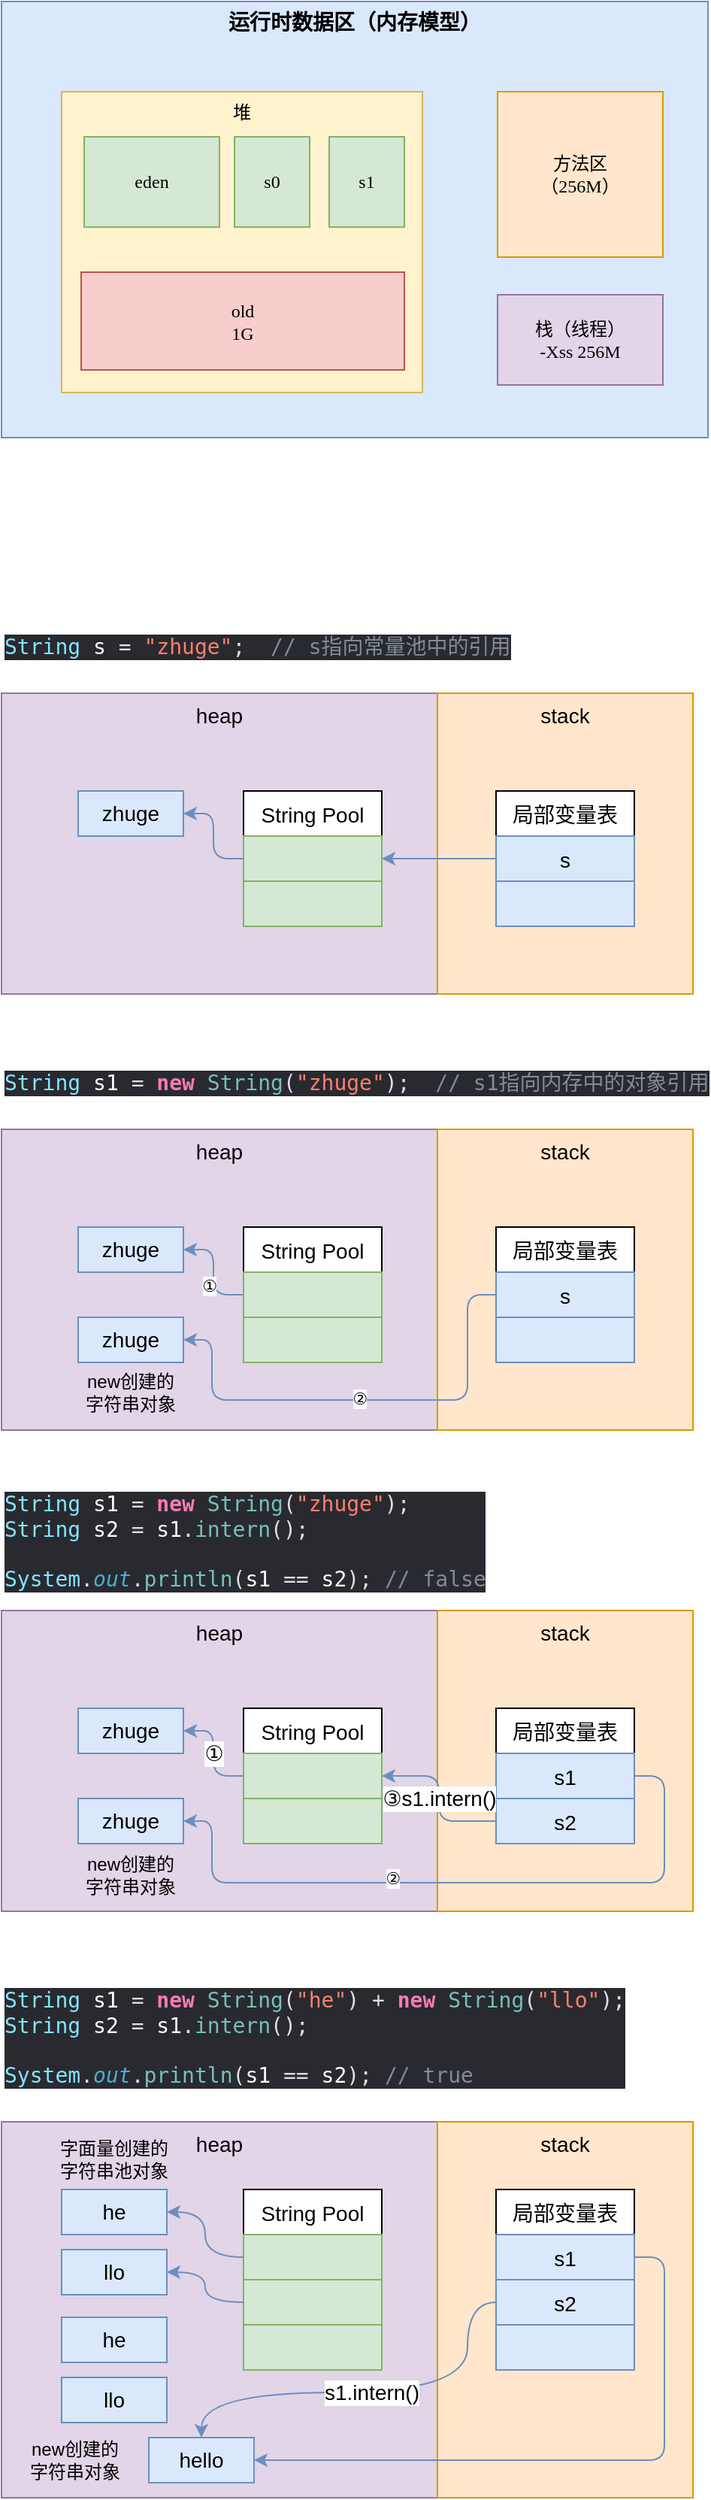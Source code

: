 <mxfile compressed="false" version="16.4.5" type="github">
  <diagram name="Page-1" id="c7558073-3199-34d8-9f00-42111426c3f3">
    <mxGraphModel dx="942" dy="642" grid="1" gridSize="10" guides="1" tooltips="1" connect="1" arrows="1" fold="1" page="1" pageScale="1" pageWidth="826" pageHeight="1169" background="none" math="0" shadow="0">
      <root>
        <mxCell id="0" />
        <mxCell id="1" parent="0" />
        <mxCell id="X_wdacDd8i7WgnL82fPF-96" value="&lt;font style=&quot;font-size: 14px&quot;&gt;运行时数据区（内存模型）&lt;/font&gt;" style="rounded=0;whiteSpace=wrap;html=1;fillColor=#dae8fc;strokeColor=#6c8ebf;align=center;verticalAlign=top;fontStyle=1;fontFamily=Lucida Console;" parent="1" vertex="1">
          <mxGeometry x="80" y="100" width="470" height="290" as="geometry" />
        </mxCell>
        <mxCell id="X_wdacDd8i7WgnL82fPF-97" value="堆" style="rounded=0;whiteSpace=wrap;html=1;verticalAlign=top;fillColor=#fff2cc;strokeColor=#d6b656;fontFamily=Lucida Console;" parent="1" vertex="1">
          <mxGeometry x="120" y="160" width="240" height="200" as="geometry" />
        </mxCell>
        <mxCell id="X_wdacDd8i7WgnL82fPF-98" value="方法区&lt;br&gt;（256M）" style="whiteSpace=wrap;html=1;aspect=fixed;verticalAlign=middle;fillColor=#ffe6cc;strokeColor=#d79b00;fontFamily=Lucida Console;" parent="1" vertex="1">
          <mxGeometry x="410" y="160" width="110" height="110" as="geometry" />
        </mxCell>
        <mxCell id="X_wdacDd8i7WgnL82fPF-99" value="栈（线程）&lt;br&gt;-Xss 256M" style="rounded=0;whiteSpace=wrap;html=1;verticalAlign=middle;fillColor=#e1d5e7;strokeColor=#9673a6;fontFamily=Lucida Console;" parent="1" vertex="1">
          <mxGeometry x="410" y="295" width="110" height="60" as="geometry" />
        </mxCell>
        <mxCell id="X_wdacDd8i7WgnL82fPF-100" value="eden&lt;br&gt;" style="rounded=0;whiteSpace=wrap;html=1;fillColor=#d5e8d4;strokeColor=#82b366;fontFamily=Lucida Console;" parent="1" vertex="1">
          <mxGeometry x="135" y="190" width="90" height="60" as="geometry" />
        </mxCell>
        <mxCell id="X_wdacDd8i7WgnL82fPF-103" value="s0" style="rounded=0;whiteSpace=wrap;html=1;fillColor=#d5e8d4;strokeColor=#82b366;fontFamily=Lucida Console;" parent="1" vertex="1">
          <mxGeometry x="235" y="190" width="50" height="60" as="geometry" />
        </mxCell>
        <mxCell id="X_wdacDd8i7WgnL82fPF-104" value="s1" style="rounded=0;whiteSpace=wrap;html=1;fillColor=#d5e8d4;strokeColor=#82b366;fontFamily=Lucida Console;" parent="1" vertex="1">
          <mxGeometry x="298" y="190" width="50" height="60" as="geometry" />
        </mxCell>
        <mxCell id="X_wdacDd8i7WgnL82fPF-105" value="old&lt;br&gt;1G" style="whiteSpace=wrap;html=1;fillColor=#f8cecc;strokeColor=#b85450;fontFamily=Lucida Console;" parent="1" vertex="1">
          <mxGeometry x="133" y="280" width="215" height="65" as="geometry" />
        </mxCell>
        <mxCell id="q494u1hC03V7Rukzs_w7-1" value="heap" style="rounded=0;whiteSpace=wrap;html=1;align=center;verticalAlign=top;fontSize=14;fillColor=#e1d5e7;strokeColor=#9673a6;" parent="1" vertex="1">
          <mxGeometry x="80" y="1170" width="290" height="200" as="geometry" />
        </mxCell>
        <mxCell id="q494u1hC03V7Rukzs_w7-2" value="stack" style="rounded=0;whiteSpace=wrap;html=1;verticalAlign=top;fontSize=14;fillColor=#ffe6cc;strokeColor=#d79b00;" parent="1" vertex="1">
          <mxGeometry x="370" y="1170" width="170" height="200" as="geometry" />
        </mxCell>
        <mxCell id="q494u1hC03V7Rukzs_w7-3" value="局部变量表" style="swimlane;fontStyle=0;childLayout=stackLayout;horizontal=1;startSize=30;horizontalStack=0;resizeParent=1;resizeParentMax=0;resizeLast=0;collapsible=1;marginBottom=0;fontSize=14;" parent="1" vertex="1">
          <mxGeometry x="409" y="1235" width="92" height="90" as="geometry" />
        </mxCell>
        <mxCell id="q494u1hC03V7Rukzs_w7-4" value="s1" style="text;strokeColor=#6c8ebf;fillColor=#dae8fc;align=center;verticalAlign=middle;spacingLeft=4;spacingRight=4;overflow=hidden;points=[[0,0.5],[1,0.5]];portConstraint=eastwest;rotatable=0;fontSize=14;" parent="q494u1hC03V7Rukzs_w7-3" vertex="1">
          <mxGeometry y="30" width="92" height="30" as="geometry" />
        </mxCell>
        <mxCell id="q494u1hC03V7Rukzs_w7-5" value="s2" style="text;strokeColor=#6c8ebf;fillColor=#dae8fc;align=center;verticalAlign=middle;spacingLeft=4;spacingRight=4;overflow=hidden;points=[[0,0.5],[1,0.5]];portConstraint=eastwest;rotatable=0;fontSize=14;" parent="q494u1hC03V7Rukzs_w7-3" vertex="1">
          <mxGeometry y="60" width="92" height="30" as="geometry" />
        </mxCell>
        <mxCell id="q494u1hC03V7Rukzs_w7-39" value="①" style="edgeStyle=orthogonalEdgeStyle;rounded=1;orthogonalLoop=1;jettySize=auto;html=1;exitX=0;exitY=0.5;exitDx=0;exitDy=0;fontSize=14;fillColor=#dae8fc;strokeColor=#6c8ebf;" parent="1" source="q494u1hC03V7Rukzs_w7-7" target="q494u1hC03V7Rukzs_w7-11" edge="1">
          <mxGeometry relative="1" as="geometry" />
        </mxCell>
        <mxCell id="q494u1hC03V7Rukzs_w7-7" value="String Pool" style="swimlane;fontStyle=0;childLayout=stackLayout;horizontal=1;startSize=30;horizontalStack=0;resizeParent=1;resizeParentMax=0;resizeLast=0;collapsible=1;marginBottom=0;fontSize=14;" parent="1" vertex="1">
          <mxGeometry x="241" y="1235" width="92" height="90" as="geometry" />
        </mxCell>
        <mxCell id="q494u1hC03V7Rukzs_w7-8" value="" style="text;strokeColor=#82b366;fillColor=#d5e8d4;align=center;verticalAlign=middle;spacingLeft=4;spacingRight=4;overflow=hidden;points=[[0,0.5],[1,0.5]];portConstraint=eastwest;rotatable=0;fontSize=14;" parent="q494u1hC03V7Rukzs_w7-7" vertex="1">
          <mxGeometry y="30" width="92" height="30" as="geometry" />
        </mxCell>
        <mxCell id="q494u1hC03V7Rukzs_w7-9" value=" " style="text;strokeColor=#82b366;fillColor=#d5e8d4;align=center;verticalAlign=middle;spacingLeft=4;spacingRight=4;overflow=hidden;points=[[0,0.5],[1,0.5]];portConstraint=eastwest;rotatable=0;fontSize=14;" parent="q494u1hC03V7Rukzs_w7-7" vertex="1">
          <mxGeometry y="60" width="92" height="30" as="geometry" />
        </mxCell>
        <mxCell id="q494u1hC03V7Rukzs_w7-11" value="zhuge" style="rounded=0;whiteSpace=wrap;html=1;fontSize=14;fillColor=#dae8fc;strokeColor=#6c8ebf;" parent="1" vertex="1">
          <mxGeometry x="131" y="1235" width="70" height="30" as="geometry" />
        </mxCell>
        <mxCell id="q494u1hC03V7Rukzs_w7-12" style="edgeStyle=orthogonalEdgeStyle;rounded=1;orthogonalLoop=1;jettySize=auto;html=1;exitX=1;exitY=0.5;exitDx=0;exitDy=0;entryX=1;entryY=0.5;entryDx=0;entryDy=0;fontSize=14;fillColor=#dae8fc;strokeColor=#6c8ebf;" parent="1" source="q494u1hC03V7Rukzs_w7-4" target="MIoPtLZZgSSOrN5l6zsZ-31" edge="1">
          <mxGeometry relative="1" as="geometry">
            <Array as="points">
              <mxPoint x="521" y="1280" />
              <mxPoint x="521" y="1351" />
              <mxPoint x="220" y="1351" />
              <mxPoint x="220" y="1310" />
            </Array>
          </mxGeometry>
        </mxCell>
        <mxCell id="MIoPtLZZgSSOrN5l6zsZ-34" value="②" style="edgeLabel;html=1;align=center;verticalAlign=middle;resizable=0;points=[];" vertex="1" connectable="0" parent="q494u1hC03V7Rukzs_w7-12">
          <mxGeometry x="0.206" y="-3" relative="1" as="geometry">
            <mxPoint as="offset" />
          </mxGeometry>
        </mxCell>
        <mxCell id="q494u1hC03V7Rukzs_w7-13" value="③s1.intern()" style="edgeStyle=orthogonalEdgeStyle;orthogonalLoop=1;jettySize=auto;html=1;exitX=0;exitY=0.5;exitDx=0;exitDy=0;fontSize=14;fillColor=#dae8fc;strokeColor=#6c8ebf;entryX=1;entryY=0.5;entryDx=0;entryDy=0;rounded=1;" parent="1" source="q494u1hC03V7Rukzs_w7-5" target="q494u1hC03V7Rukzs_w7-7" edge="1">
          <mxGeometry relative="1" as="geometry">
            <mxPoint x="486" y="1290" as="sourcePoint" />
            <mxPoint x="185" y="1405" as="targetPoint" />
          </mxGeometry>
        </mxCell>
        <mxCell id="q494u1hC03V7Rukzs_w7-16" value="heap" style="rounded=0;whiteSpace=wrap;html=1;align=center;verticalAlign=top;fontSize=14;fillColor=#e1d5e7;strokeColor=#9673a6;" parent="1" vertex="1">
          <mxGeometry x="80" y="1510" width="290" height="250" as="geometry" />
        </mxCell>
        <mxCell id="q494u1hC03V7Rukzs_w7-17" value="stack" style="rounded=0;whiteSpace=wrap;html=1;verticalAlign=top;fontSize=14;fillColor=#ffe6cc;strokeColor=#d79b00;" parent="1" vertex="1">
          <mxGeometry x="370" y="1510" width="170" height="250" as="geometry" />
        </mxCell>
        <mxCell id="q494u1hC03V7Rukzs_w7-18" value="局部变量表" style="swimlane;fontStyle=0;childLayout=stackLayout;horizontal=1;startSize=30;horizontalStack=0;resizeParent=1;resizeParentMax=0;resizeLast=0;collapsible=1;marginBottom=0;fontSize=14;" parent="1" vertex="1">
          <mxGeometry x="409" y="1555" width="92" height="120" as="geometry" />
        </mxCell>
        <mxCell id="q494u1hC03V7Rukzs_w7-19" value="s1" style="text;strokeColor=#6c8ebf;fillColor=#dae8fc;align=center;verticalAlign=middle;spacingLeft=4;spacingRight=4;overflow=hidden;points=[[0,0.5],[1,0.5]];portConstraint=eastwest;rotatable=0;fontSize=14;" parent="q494u1hC03V7Rukzs_w7-18" vertex="1">
          <mxGeometry y="30" width="92" height="30" as="geometry" />
        </mxCell>
        <mxCell id="q494u1hC03V7Rukzs_w7-20" value="s2" style="text;strokeColor=#6c8ebf;fillColor=#dae8fc;align=center;verticalAlign=middle;spacingLeft=4;spacingRight=4;overflow=hidden;points=[[0,0.5],[1,0.5]];portConstraint=eastwest;rotatable=0;fontSize=14;" parent="q494u1hC03V7Rukzs_w7-18" vertex="1">
          <mxGeometry y="60" width="92" height="30" as="geometry" />
        </mxCell>
        <mxCell id="q494u1hC03V7Rukzs_w7-33" style="text;strokeColor=#6c8ebf;fillColor=#dae8fc;align=center;verticalAlign=middle;spacingLeft=4;spacingRight=4;overflow=hidden;points=[[0,0.5],[1,0.5]];portConstraint=eastwest;rotatable=0;fontSize=14;" parent="q494u1hC03V7Rukzs_w7-18" vertex="1">
          <mxGeometry y="90" width="92" height="30" as="geometry" />
        </mxCell>
        <mxCell id="q494u1hC03V7Rukzs_w7-21" value="String Pool" style="swimlane;fontStyle=0;childLayout=stackLayout;horizontal=1;startSize=30;horizontalStack=0;resizeParent=1;resizeParentMax=0;resizeLast=0;collapsible=1;marginBottom=0;fontSize=14;" parent="1" vertex="1">
          <mxGeometry x="241" y="1555" width="92" height="120" as="geometry" />
        </mxCell>
        <mxCell id="q494u1hC03V7Rukzs_w7-22" value="" style="text;strokeColor=#82b366;fillColor=#d5e8d4;align=center;verticalAlign=middle;spacingLeft=4;spacingRight=4;overflow=hidden;points=[[0,0.5],[1,0.5]];portConstraint=eastwest;rotatable=0;fontSize=14;" parent="q494u1hC03V7Rukzs_w7-21" vertex="1">
          <mxGeometry y="30" width="92" height="30" as="geometry" />
        </mxCell>
        <mxCell id="q494u1hC03V7Rukzs_w7-23" value="" style="text;strokeColor=#82b366;fillColor=#d5e8d4;align=center;verticalAlign=middle;spacingLeft=4;spacingRight=4;overflow=hidden;points=[[0,0.5],[1,0.5]];portConstraint=eastwest;rotatable=0;fontSize=14;" parent="q494u1hC03V7Rukzs_w7-21" vertex="1">
          <mxGeometry y="60" width="92" height="30" as="geometry" />
        </mxCell>
        <mxCell id="q494u1hC03V7Rukzs_w7-29" style="text;strokeColor=#82b366;fillColor=#d5e8d4;align=center;verticalAlign=middle;spacingLeft=4;spacingRight=4;overflow=hidden;points=[[0,0.5],[1,0.5]];portConstraint=eastwest;rotatable=0;fontSize=14;" parent="q494u1hC03V7Rukzs_w7-21" vertex="1">
          <mxGeometry y="90" width="92" height="30" as="geometry" />
        </mxCell>
        <mxCell id="q494u1hC03V7Rukzs_w7-24" value="he" style="rounded=0;whiteSpace=wrap;html=1;fontSize=14;fillColor=#dae8fc;strokeColor=#6c8ebf;" parent="1" vertex="1">
          <mxGeometry x="120" y="1555" width="70" height="30" as="geometry" />
        </mxCell>
        <mxCell id="q494u1hC03V7Rukzs_w7-30" value="llo" style="rounded=0;whiteSpace=wrap;html=1;fontSize=14;fillColor=#dae8fc;strokeColor=#6c8ebf;" parent="1" vertex="1">
          <mxGeometry x="120" y="1595" width="70" height="30" as="geometry" />
        </mxCell>
        <mxCell id="q494u1hC03V7Rukzs_w7-32" value="hello" style="rounded=0;whiteSpace=wrap;html=1;fontSize=14;fillColor=#dae8fc;strokeColor=#6c8ebf;" parent="1" vertex="1">
          <mxGeometry x="178" y="1720" width="70" height="30" as="geometry" />
        </mxCell>
        <mxCell id="q494u1hC03V7Rukzs_w7-36" style="edgeStyle=orthogonalEdgeStyle;rounded=1;orthogonalLoop=1;jettySize=auto;html=1;exitX=1;exitY=0.5;exitDx=0;exitDy=0;entryX=1;entryY=0.5;entryDx=0;entryDy=0;fontSize=14;fillColor=#dae8fc;strokeColor=#6c8ebf;" parent="1" source="q494u1hC03V7Rukzs_w7-19" target="q494u1hC03V7Rukzs_w7-32" edge="1">
          <mxGeometry relative="1" as="geometry" />
        </mxCell>
        <mxCell id="q494u1hC03V7Rukzs_w7-37" style="edgeStyle=orthogonalEdgeStyle;orthogonalLoop=1;jettySize=auto;html=1;exitX=0;exitY=0.5;exitDx=0;exitDy=0;entryX=1;entryY=0.5;entryDx=0;entryDy=0;fontSize=14;fillColor=#dae8fc;strokeColor=#6c8ebf;curved=1;" parent="1" source="q494u1hC03V7Rukzs_w7-22" target="q494u1hC03V7Rukzs_w7-24" edge="1">
          <mxGeometry relative="1" as="geometry" />
        </mxCell>
        <mxCell id="q494u1hC03V7Rukzs_w7-38" style="edgeStyle=orthogonalEdgeStyle;orthogonalLoop=1;jettySize=auto;html=1;exitX=0;exitY=0.5;exitDx=0;exitDy=0;entryX=1;entryY=0.5;entryDx=0;entryDy=0;fontSize=14;fillColor=#dae8fc;strokeColor=#6c8ebf;curved=1;" parent="1" source="q494u1hC03V7Rukzs_w7-23" target="q494u1hC03V7Rukzs_w7-30" edge="1">
          <mxGeometry relative="1" as="geometry" />
        </mxCell>
        <mxCell id="q494u1hC03V7Rukzs_w7-40" value="he" style="rounded=0;whiteSpace=wrap;html=1;fontSize=14;fillColor=#dae8fc;strokeColor=#6c8ebf;" parent="1" vertex="1">
          <mxGeometry x="120" y="1640" width="70" height="30" as="geometry" />
        </mxCell>
        <mxCell id="q494u1hC03V7Rukzs_w7-41" value="llo" style="rounded=0;whiteSpace=wrap;html=1;fontSize=14;fillColor=#dae8fc;strokeColor=#6c8ebf;" parent="1" vertex="1">
          <mxGeometry x="120" y="1680" width="70" height="30" as="geometry" />
        </mxCell>
        <mxCell id="q494u1hC03V7Rukzs_w7-42" value="字面量创建的字符串池对象" style="text;html=1;strokeColor=none;fillColor=none;align=center;verticalAlign=middle;whiteSpace=wrap;rounded=0;fontSize=12;" parent="1" vertex="1">
          <mxGeometry x="116" y="1520" width="78" height="30" as="geometry" />
        </mxCell>
        <mxCell id="q494u1hC03V7Rukzs_w7-46" value="s1.intern()" style="edgeStyle=orthogonalEdgeStyle;orthogonalLoop=1;jettySize=auto;html=1;fontSize=14;fillColor=#dae8fc;strokeColor=#6c8ebf;exitX=0;exitY=0.5;exitDx=0;exitDy=0;entryX=0.5;entryY=0;entryDx=0;entryDy=0;curved=1;" parent="1" source="q494u1hC03V7Rukzs_w7-20" target="q494u1hC03V7Rukzs_w7-32" edge="1">
          <mxGeometry relative="1" as="geometry">
            <mxPoint x="410" y="1630" as="sourcePoint" />
            <mxPoint x="340" y="1660" as="targetPoint" />
            <Array as="points">
              <mxPoint x="390" y="1630" />
              <mxPoint x="390" y="1690" />
              <mxPoint x="213" y="1690" />
            </Array>
          </mxGeometry>
        </mxCell>
        <mxCell id="q494u1hC03V7Rukzs_w7-47" value="new创建的&lt;br&gt;字符串对象" style="text;html=1;strokeColor=none;fillColor=none;align=center;verticalAlign=middle;whiteSpace=wrap;rounded=0;fontSize=12;" parent="1" vertex="1">
          <mxGeometry x="90" y="1720" width="78" height="30" as="geometry" />
        </mxCell>
        <mxCell id="q494u1hC03V7Rukzs_w7-48" value="new创建的&lt;br&gt;字符串对象" style="text;html=1;strokeColor=none;fillColor=none;align=center;verticalAlign=middle;whiteSpace=wrap;rounded=0;fontSize=12;" parent="1" vertex="1">
          <mxGeometry x="127" y="1331" width="78" height="30" as="geometry" />
        </mxCell>
        <mxCell id="q494u1hC03V7Rukzs_w7-51" value="&lt;pre style=&quot;background-color: #292a30 ; color: #dfdfe0 ; font-family: &amp;quot;jetbrains mono&amp;quot; , monospace ; font-size: 10.5pt&quot;&gt;&lt;span style=&quot;color: #82e6ff&quot;&gt;String &lt;/span&gt;&lt;span style=&quot;color: #fcfcfc&quot;&gt;s1 &lt;/span&gt;= &lt;span style=&quot;color: #f97bb0 ; font-weight: bold&quot;&gt;new &lt;/span&gt;&lt;span style=&quot;color: #75c2b3&quot;&gt;String&lt;/span&gt;(&lt;span style=&quot;color: #ff806c&quot;&gt;&quot;he&quot;&lt;/span&gt;) + &lt;span style=&quot;color: #f97bb0 ; font-weight: bold&quot;&gt;new &lt;/span&gt;&lt;span style=&quot;color: #75c2b3&quot;&gt;String&lt;/span&gt;(&lt;span style=&quot;color: #ff806c&quot;&gt;&quot;llo&quot;&lt;/span&gt;);&lt;br&gt;&lt;span style=&quot;color: #82e6ff&quot;&gt;String &lt;/span&gt;&lt;span style=&quot;color: #fcfcfc&quot;&gt;s2 &lt;/span&gt;= &lt;span style=&quot;color: #fcfcfc&quot;&gt;s1&lt;/span&gt;.&lt;span style=&quot;color: #75c2b3&quot;&gt;intern&lt;/span&gt;();&lt;br&gt;&lt;br&gt;&lt;span style=&quot;color: #82e6ff&quot;&gt;System&lt;/span&gt;.&lt;span style=&quot;color: #49b0ce ; font-style: italic&quot;&gt;out&lt;/span&gt;.&lt;span style=&quot;color: #75c2b3&quot;&gt;println&lt;/span&gt;(&lt;span style=&quot;color: #fcfcfc&quot;&gt;s1 &lt;/span&gt;== &lt;span style=&quot;color: #fcfcfc&quot;&gt;s2&lt;/span&gt;); &lt;span style=&quot;color: #7f8c99&quot;&gt;// true&lt;/span&gt;&lt;/pre&gt;" style="text;whiteSpace=wrap;html=1;fontSize=14;" parent="1" vertex="1">
          <mxGeometry x="80" y="1400" width="370" height="110" as="geometry" />
        </mxCell>
        <mxCell id="q494u1hC03V7Rukzs_w7-52" value="&lt;pre style=&quot;background-color: #292a30 ; color: #dfdfe0 ; font-family: &amp;quot;jetbrains mono&amp;quot; , monospace ; font-size: 10.5pt&quot;&gt;&lt;span style=&quot;color: #82e6ff&quot;&gt;String &lt;/span&gt;&lt;span style=&quot;color: #fcfcfc&quot;&gt;s1 &lt;/span&gt;= &lt;span style=&quot;color: #f97bb0 ; font-weight: bold&quot;&gt;new &lt;/span&gt;&lt;span style=&quot;color: #75c2b3&quot;&gt;String&lt;/span&gt;(&lt;span style=&quot;color: #ff806c&quot;&gt;&quot;zhuge&quot;&lt;/span&gt;);&lt;br&gt;&lt;span style=&quot;color: #82e6ff&quot;&gt;String &lt;/span&gt;&lt;span style=&quot;color: #fcfcfc&quot;&gt;s2 &lt;/span&gt;= &lt;span style=&quot;color: #fcfcfc&quot;&gt;s1&lt;/span&gt;.&lt;span style=&quot;color: #75c2b3&quot;&gt;intern&lt;/span&gt;();&lt;br&gt;&lt;br&gt;&lt;span style=&quot;color: #82e6ff&quot;&gt;System&lt;/span&gt;.&lt;span style=&quot;color: #49b0ce ; font-style: italic&quot;&gt;out&lt;/span&gt;.&lt;span style=&quot;color: #75c2b3&quot;&gt;println&lt;/span&gt;(&lt;span style=&quot;color: #fcfcfc&quot;&gt;s1 &lt;/span&gt;== &lt;span style=&quot;color: #fcfcfc&quot;&gt;s2&lt;/span&gt;); &lt;span style=&quot;color: #7f8c99&quot;&gt;// false&lt;/span&gt;&lt;/pre&gt;" style="text;whiteSpace=wrap;html=1;fontSize=14;" parent="1" vertex="1">
          <mxGeometry x="80" y="1070" width="290" height="110" as="geometry" />
        </mxCell>
        <mxCell id="MIoPtLZZgSSOrN5l6zsZ-1" value="heap" style="rounded=0;whiteSpace=wrap;html=1;align=center;verticalAlign=top;fontSize=14;fillColor=#e1d5e7;strokeColor=#9673a6;" vertex="1" parent="1">
          <mxGeometry x="80" y="560" width="290" height="200" as="geometry" />
        </mxCell>
        <mxCell id="MIoPtLZZgSSOrN5l6zsZ-2" value="stack" style="rounded=0;whiteSpace=wrap;html=1;verticalAlign=top;fontSize=14;fillColor=#ffe6cc;strokeColor=#d79b00;" vertex="1" parent="1">
          <mxGeometry x="370" y="560" width="170" height="200" as="geometry" />
        </mxCell>
        <mxCell id="MIoPtLZZgSSOrN5l6zsZ-3" value="局部变量表" style="swimlane;fontStyle=0;childLayout=stackLayout;horizontal=1;startSize=30;horizontalStack=0;resizeParent=1;resizeParentMax=0;resizeLast=0;collapsible=1;marginBottom=0;fontSize=14;" vertex="1" parent="1">
          <mxGeometry x="409" y="625" width="92" height="90" as="geometry" />
        </mxCell>
        <mxCell id="MIoPtLZZgSSOrN5l6zsZ-4" value="s" style="text;strokeColor=#6c8ebf;fillColor=#dae8fc;align=center;verticalAlign=middle;spacingLeft=4;spacingRight=4;overflow=hidden;points=[[0,0.5],[1,0.5]];portConstraint=eastwest;rotatable=0;fontSize=14;" vertex="1" parent="MIoPtLZZgSSOrN5l6zsZ-3">
          <mxGeometry y="30" width="92" height="30" as="geometry" />
        </mxCell>
        <mxCell id="MIoPtLZZgSSOrN5l6zsZ-5" value=" " style="text;strokeColor=#6c8ebf;fillColor=#dae8fc;align=center;verticalAlign=middle;spacingLeft=4;spacingRight=4;overflow=hidden;points=[[0,0.5],[1,0.5]];portConstraint=eastwest;rotatable=0;fontSize=14;" vertex="1" parent="MIoPtLZZgSSOrN5l6zsZ-3">
          <mxGeometry y="60" width="92" height="30" as="geometry" />
        </mxCell>
        <mxCell id="MIoPtLZZgSSOrN5l6zsZ-6" style="edgeStyle=orthogonalEdgeStyle;rounded=1;orthogonalLoop=1;jettySize=auto;html=1;exitX=0;exitY=0.5;exitDx=0;exitDy=0;fontSize=14;fillColor=#dae8fc;strokeColor=#6c8ebf;" edge="1" parent="1" source="MIoPtLZZgSSOrN5l6zsZ-7" target="MIoPtLZZgSSOrN5l6zsZ-10">
          <mxGeometry relative="1" as="geometry" />
        </mxCell>
        <mxCell id="MIoPtLZZgSSOrN5l6zsZ-7" value="String Pool" style="swimlane;fontStyle=0;childLayout=stackLayout;horizontal=1;startSize=30;horizontalStack=0;resizeParent=1;resizeParentMax=0;resizeLast=0;collapsible=1;marginBottom=0;fontSize=14;" vertex="1" parent="1">
          <mxGeometry x="241" y="625" width="92" height="90" as="geometry" />
        </mxCell>
        <mxCell id="MIoPtLZZgSSOrN5l6zsZ-8" value="" style="text;strokeColor=#82b366;fillColor=#d5e8d4;align=center;verticalAlign=middle;spacingLeft=4;spacingRight=4;overflow=hidden;points=[[0,0.5],[1,0.5]];portConstraint=eastwest;rotatable=0;fontSize=14;" vertex="1" parent="MIoPtLZZgSSOrN5l6zsZ-7">
          <mxGeometry y="30" width="92" height="30" as="geometry" />
        </mxCell>
        <mxCell id="MIoPtLZZgSSOrN5l6zsZ-9" value=" " style="text;strokeColor=#82b366;fillColor=#d5e8d4;align=center;verticalAlign=middle;spacingLeft=4;spacingRight=4;overflow=hidden;points=[[0,0.5],[1,0.5]];portConstraint=eastwest;rotatable=0;fontSize=14;" vertex="1" parent="MIoPtLZZgSSOrN5l6zsZ-7">
          <mxGeometry y="60" width="92" height="30" as="geometry" />
        </mxCell>
        <mxCell id="MIoPtLZZgSSOrN5l6zsZ-10" value="zhuge" style="rounded=0;whiteSpace=wrap;html=1;fontSize=14;fillColor=#dae8fc;strokeColor=#6c8ebf;" vertex="1" parent="1">
          <mxGeometry x="131" y="625" width="70" height="30" as="geometry" />
        </mxCell>
        <mxCell id="MIoPtLZZgSSOrN5l6zsZ-14" value="&lt;pre style=&quot;background-color: #292a30 ; color: #dfdfe0 ; font-family: &amp;quot;jetbrains mono&amp;quot; , monospace ; font-size: 10.5pt&quot;&gt;&lt;span style=&quot;color: #82e6ff&quot;&gt;String &lt;/span&gt;&lt;span style=&quot;color: #fcfcfc&quot;&gt;s &lt;/span&gt;= &lt;span style=&quot;color: #ff806c&quot;&gt;&quot;zhuge&quot;&lt;/span&gt;;  &lt;span style=&quot;color: #7f8c99&quot;&gt;// s&lt;/span&gt;&lt;span style=&quot;color: #7f8c99 ; font-family: &amp;quot;宋体&amp;quot; , monospace&quot;&gt;指向常量池中的引用&lt;/span&gt;&lt;/pre&gt;" style="text;whiteSpace=wrap;html=1;" vertex="1" parent="1">
          <mxGeometry x="80" y="500" width="330" height="60" as="geometry" />
        </mxCell>
        <mxCell id="MIoPtLZZgSSOrN5l6zsZ-15" style="edgeStyle=orthogonalEdgeStyle;rounded=0;orthogonalLoop=1;jettySize=auto;html=1;exitX=0;exitY=0.5;exitDx=0;exitDy=0;entryX=1;entryY=0.5;entryDx=0;entryDy=0;fillColor=#dae8fc;strokeColor=#6c8ebf;" edge="1" parent="1" source="MIoPtLZZgSSOrN5l6zsZ-4" target="MIoPtLZZgSSOrN5l6zsZ-7">
          <mxGeometry relative="1" as="geometry" />
        </mxCell>
        <mxCell id="MIoPtLZZgSSOrN5l6zsZ-16" value="&lt;pre style=&quot;background-color: #292a30 ; color: #dfdfe0 ; font-family: &amp;quot;jetbrains mono&amp;quot; , monospace ; font-size: 10.5pt&quot;&gt;&lt;span style=&quot;color: #82e6ff&quot;&gt;String &lt;/span&gt;&lt;span style=&quot;color: #fcfcfc&quot;&gt;s1 &lt;/span&gt;= &lt;span style=&quot;color: #f97bb0 ; font-weight: bold&quot;&gt;new &lt;/span&gt;&lt;span style=&quot;color: #75c2b3&quot;&gt;String&lt;/span&gt;(&lt;span style=&quot;color: #ff806c&quot;&gt;&quot;zhuge&quot;&lt;/span&gt;);  &lt;span style=&quot;color: #7f8c99&quot;&gt;// s1&lt;/span&gt;&lt;span style=&quot;color: #7f8c99 ; font-family: &amp;quot;宋体&amp;quot; , monospace&quot;&gt;指向内存中的对象引用&lt;/span&gt;&lt;/pre&gt;" style="text;whiteSpace=wrap;html=1;" vertex="1" parent="1">
          <mxGeometry x="80" y="790" width="440" height="60" as="geometry" />
        </mxCell>
        <mxCell id="MIoPtLZZgSSOrN5l6zsZ-17" value="heap" style="rounded=0;whiteSpace=wrap;html=1;align=center;verticalAlign=top;fontSize=14;fillColor=#e1d5e7;strokeColor=#9673a6;" vertex="1" parent="1">
          <mxGeometry x="80" y="850" width="290" height="200" as="geometry" />
        </mxCell>
        <mxCell id="MIoPtLZZgSSOrN5l6zsZ-18" value="stack" style="rounded=0;whiteSpace=wrap;html=1;verticalAlign=top;fontSize=14;fillColor=#ffe6cc;strokeColor=#d79b00;" vertex="1" parent="1">
          <mxGeometry x="370" y="850" width="170" height="200" as="geometry" />
        </mxCell>
        <mxCell id="MIoPtLZZgSSOrN5l6zsZ-19" value="局部变量表" style="swimlane;fontStyle=0;childLayout=stackLayout;horizontal=1;startSize=30;horizontalStack=0;resizeParent=1;resizeParentMax=0;resizeLast=0;collapsible=1;marginBottom=0;fontSize=14;" vertex="1" parent="1">
          <mxGeometry x="409" y="915" width="92" height="90" as="geometry" />
        </mxCell>
        <mxCell id="MIoPtLZZgSSOrN5l6zsZ-20" value="s" style="text;strokeColor=#6c8ebf;fillColor=#dae8fc;align=center;verticalAlign=middle;spacingLeft=4;spacingRight=4;overflow=hidden;points=[[0,0.5],[1,0.5]];portConstraint=eastwest;rotatable=0;fontSize=14;" vertex="1" parent="MIoPtLZZgSSOrN5l6zsZ-19">
          <mxGeometry y="30" width="92" height="30" as="geometry" />
        </mxCell>
        <mxCell id="MIoPtLZZgSSOrN5l6zsZ-21" value=" " style="text;strokeColor=#6c8ebf;fillColor=#dae8fc;align=center;verticalAlign=middle;spacingLeft=4;spacingRight=4;overflow=hidden;points=[[0,0.5],[1,0.5]];portConstraint=eastwest;rotatable=0;fontSize=14;" vertex="1" parent="MIoPtLZZgSSOrN5l6zsZ-19">
          <mxGeometry y="60" width="92" height="30" as="geometry" />
        </mxCell>
        <mxCell id="MIoPtLZZgSSOrN5l6zsZ-22" style="edgeStyle=orthogonalEdgeStyle;rounded=1;orthogonalLoop=1;jettySize=auto;html=1;exitX=0;exitY=0.5;exitDx=0;exitDy=0;fontSize=14;fillColor=#dae8fc;strokeColor=#6c8ebf;" edge="1" parent="1" source="MIoPtLZZgSSOrN5l6zsZ-23" target="MIoPtLZZgSSOrN5l6zsZ-26">
          <mxGeometry relative="1" as="geometry" />
        </mxCell>
        <mxCell id="MIoPtLZZgSSOrN5l6zsZ-32" value="①" style="edgeLabel;html=1;align=center;verticalAlign=middle;resizable=0;points=[];" vertex="1" connectable="0" parent="MIoPtLZZgSSOrN5l6zsZ-22">
          <mxGeometry x="-0.257" y="3" relative="1" as="geometry">
            <mxPoint as="offset" />
          </mxGeometry>
        </mxCell>
        <mxCell id="MIoPtLZZgSSOrN5l6zsZ-23" value="String Pool" style="swimlane;fontStyle=0;childLayout=stackLayout;horizontal=1;startSize=30;horizontalStack=0;resizeParent=1;resizeParentMax=0;resizeLast=0;collapsible=1;marginBottom=0;fontSize=14;" vertex="1" parent="1">
          <mxGeometry x="241" y="915" width="92" height="90" as="geometry" />
        </mxCell>
        <mxCell id="MIoPtLZZgSSOrN5l6zsZ-24" value="" style="text;strokeColor=#82b366;fillColor=#d5e8d4;align=center;verticalAlign=middle;spacingLeft=4;spacingRight=4;overflow=hidden;points=[[0,0.5],[1,0.5]];portConstraint=eastwest;rotatable=0;fontSize=14;" vertex="1" parent="MIoPtLZZgSSOrN5l6zsZ-23">
          <mxGeometry y="30" width="92" height="30" as="geometry" />
        </mxCell>
        <mxCell id="MIoPtLZZgSSOrN5l6zsZ-25" value=" " style="text;strokeColor=#82b366;fillColor=#d5e8d4;align=center;verticalAlign=middle;spacingLeft=4;spacingRight=4;overflow=hidden;points=[[0,0.5],[1,0.5]];portConstraint=eastwest;rotatable=0;fontSize=14;" vertex="1" parent="MIoPtLZZgSSOrN5l6zsZ-23">
          <mxGeometry y="60" width="92" height="30" as="geometry" />
        </mxCell>
        <mxCell id="MIoPtLZZgSSOrN5l6zsZ-26" value="zhuge" style="rounded=0;whiteSpace=wrap;html=1;fontSize=14;fillColor=#dae8fc;strokeColor=#6c8ebf;" vertex="1" parent="1">
          <mxGeometry x="131" y="915" width="70" height="30" as="geometry" />
        </mxCell>
        <mxCell id="MIoPtLZZgSSOrN5l6zsZ-27" style="edgeStyle=orthogonalEdgeStyle;rounded=1;orthogonalLoop=1;jettySize=auto;html=1;exitX=0;exitY=0.5;exitDx=0;exitDy=0;entryX=1;entryY=0.5;entryDx=0;entryDy=0;fillColor=#dae8fc;strokeColor=#6c8ebf;" edge="1" parent="1" source="MIoPtLZZgSSOrN5l6zsZ-20" target="MIoPtLZZgSSOrN5l6zsZ-28">
          <mxGeometry relative="1" as="geometry">
            <Array as="points">
              <mxPoint x="390" y="960" />
              <mxPoint x="390" y="1030" />
              <mxPoint x="220" y="1030" />
              <mxPoint x="220" y="990" />
            </Array>
          </mxGeometry>
        </mxCell>
        <mxCell id="MIoPtLZZgSSOrN5l6zsZ-33" value="②" style="edgeLabel;html=1;align=center;verticalAlign=middle;resizable=0;points=[];" vertex="1" connectable="0" parent="MIoPtLZZgSSOrN5l6zsZ-27">
          <mxGeometry x="0.017" y="-1" relative="1" as="geometry">
            <mxPoint as="offset" />
          </mxGeometry>
        </mxCell>
        <mxCell id="MIoPtLZZgSSOrN5l6zsZ-28" value="zhuge" style="rounded=0;whiteSpace=wrap;html=1;fontSize=14;fillColor=#dae8fc;strokeColor=#6c8ebf;" vertex="1" parent="1">
          <mxGeometry x="131" y="975" width="70" height="30" as="geometry" />
        </mxCell>
        <mxCell id="MIoPtLZZgSSOrN5l6zsZ-30" value="new创建的&lt;br&gt;字符串对象" style="text;html=1;strokeColor=none;fillColor=none;align=center;verticalAlign=middle;whiteSpace=wrap;rounded=0;fontSize=12;" vertex="1" parent="1">
          <mxGeometry x="127" y="1010" width="78" height="30" as="geometry" />
        </mxCell>
        <mxCell id="MIoPtLZZgSSOrN5l6zsZ-31" value="zhuge" style="rounded=0;whiteSpace=wrap;html=1;fontSize=14;fillColor=#dae8fc;strokeColor=#6c8ebf;" vertex="1" parent="1">
          <mxGeometry x="131" y="1295" width="70" height="30" as="geometry" />
        </mxCell>
      </root>
    </mxGraphModel>
  </diagram>
</mxfile>
